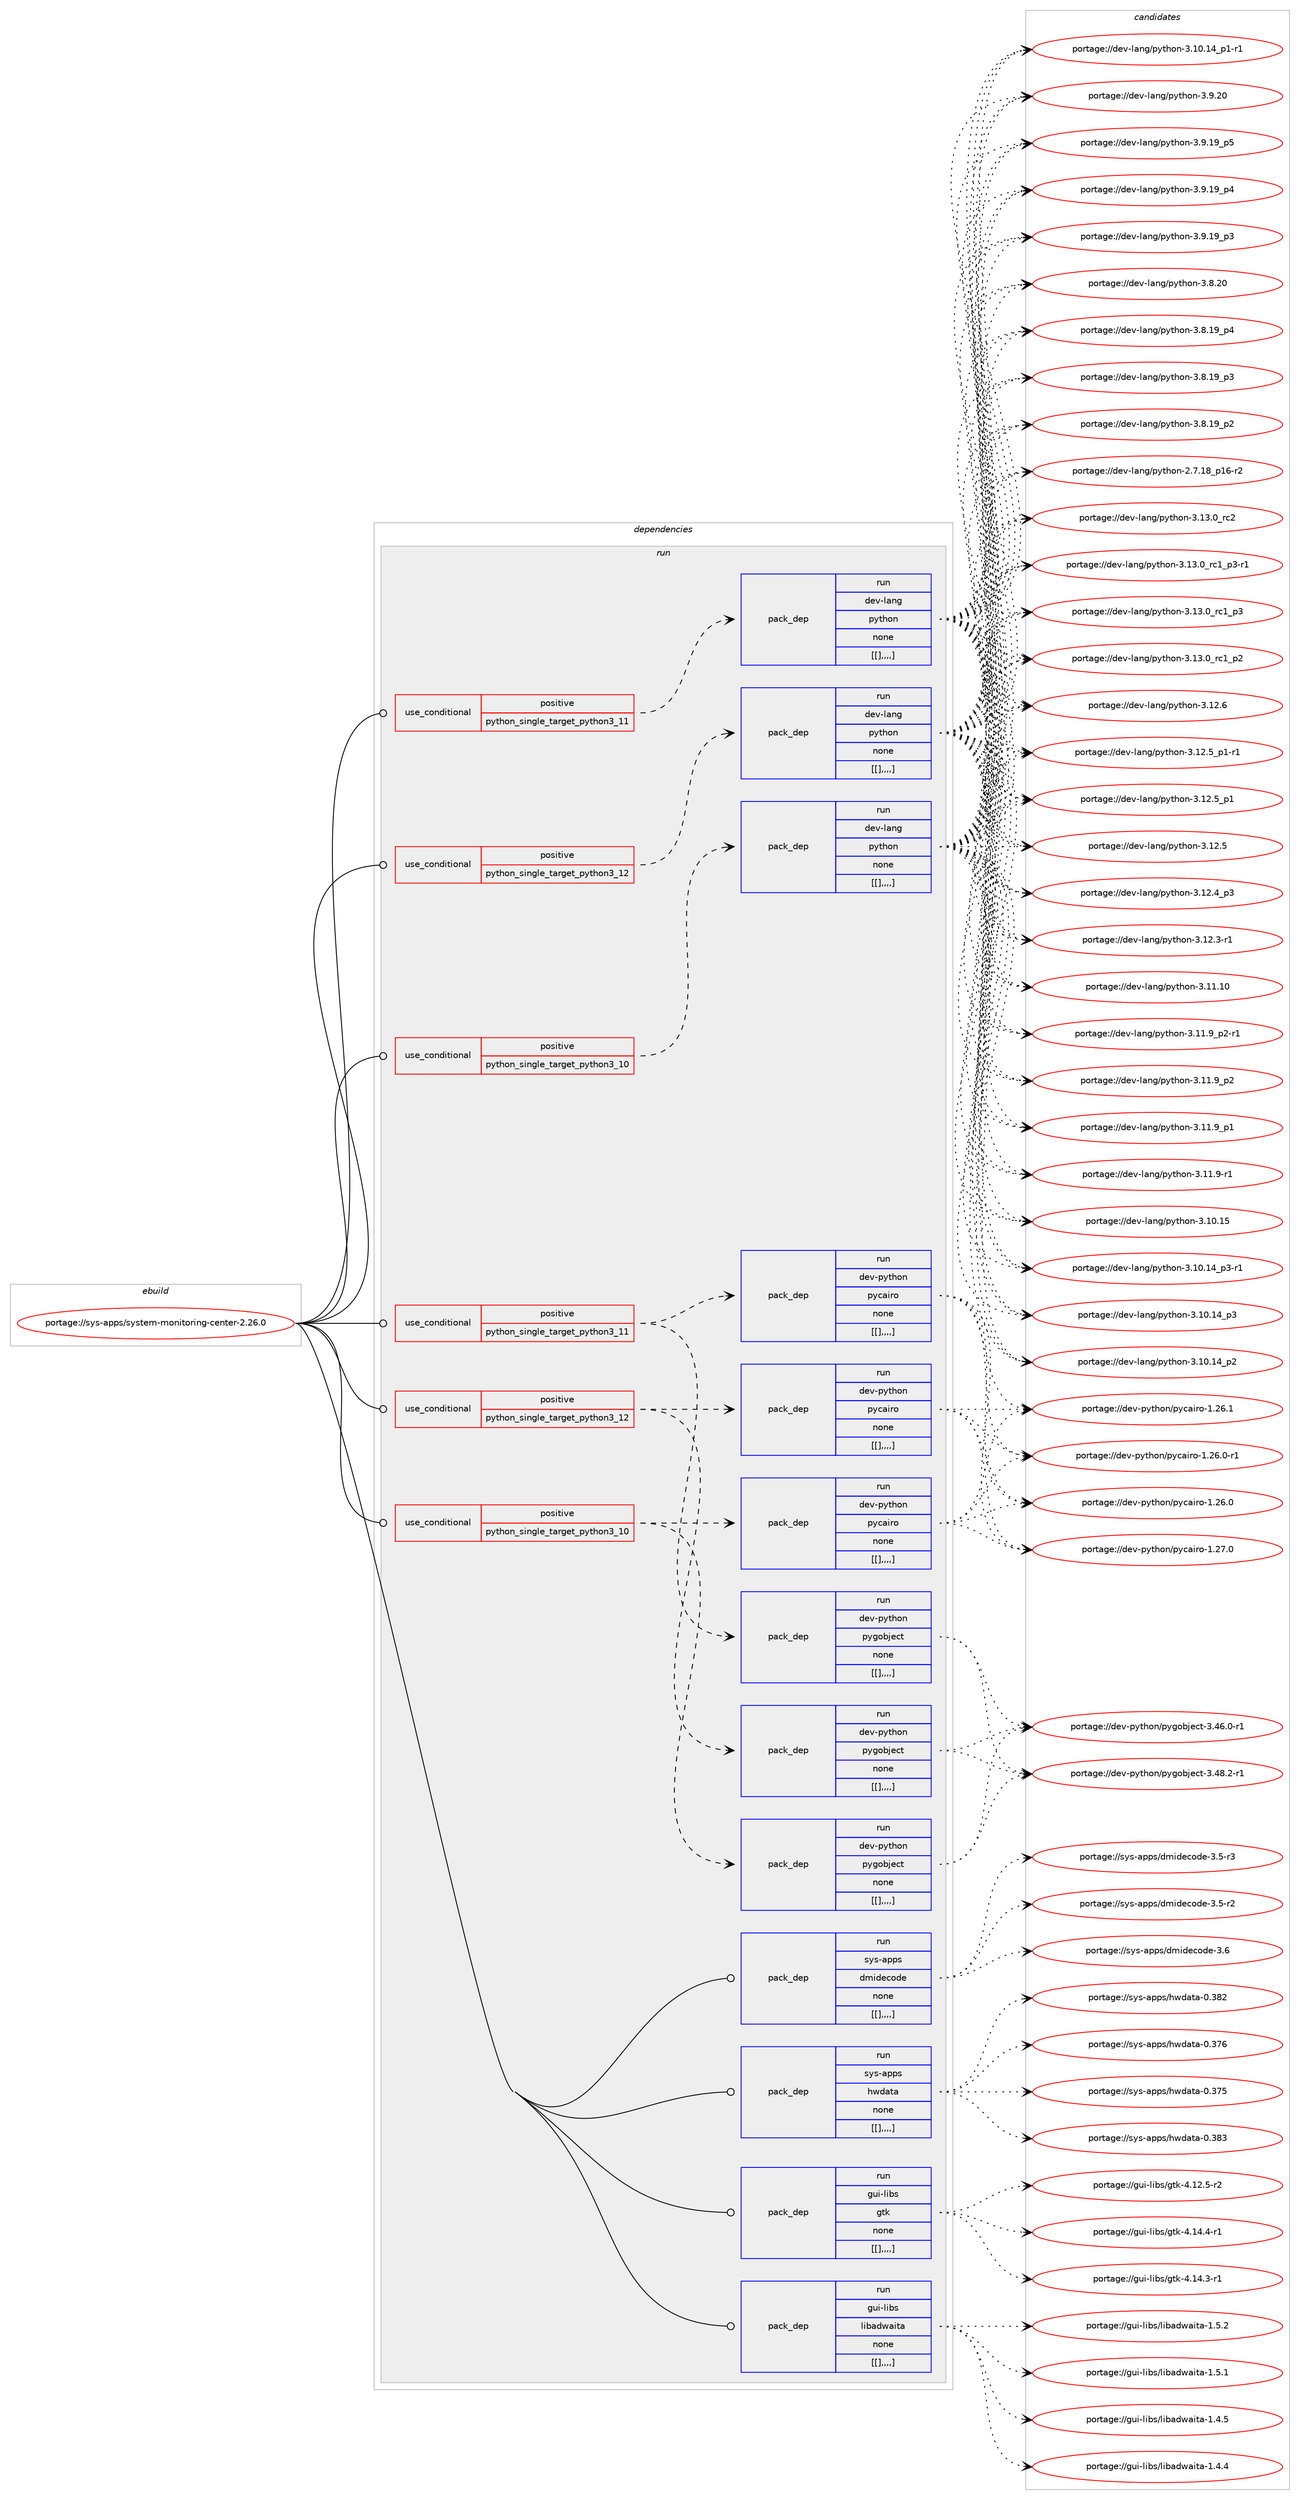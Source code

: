 digraph prolog {

# *************
# Graph options
# *************

newrank=true;
concentrate=true;
compound=true;
graph [rankdir=LR,fontname=Helvetica,fontsize=10,ranksep=1.5];#, ranksep=2.5, nodesep=0.2];
edge  [arrowhead=vee];
node  [fontname=Helvetica,fontsize=10];

# **********
# The ebuild
# **********

subgraph cluster_leftcol {
color=gray;
label=<<i>ebuild</i>>;
id [label="portage://sys-apps/system-monitoring-center-2.26.0", color=red, width=4, href="../sys-apps/system-monitoring-center-2.26.0.svg"];
}

# ****************
# The dependencies
# ****************

subgraph cluster_midcol {
color=gray;
label=<<i>dependencies</i>>;
subgraph cluster_compile {
fillcolor="#eeeeee";
style=filled;
label=<<i>compile</i>>;
}
subgraph cluster_compileandrun {
fillcolor="#eeeeee";
style=filled;
label=<<i>compile and run</i>>;
}
subgraph cluster_run {
fillcolor="#eeeeee";
style=filled;
label=<<i>run</i>>;
subgraph cond116073 {
dependency439722 [label=<<TABLE BORDER="0" CELLBORDER="1" CELLSPACING="0" CELLPADDING="4"><TR><TD ROWSPAN="3" CELLPADDING="10">use_conditional</TD></TR><TR><TD>positive</TD></TR><TR><TD>python_single_target_python3_10</TD></TR></TABLE>>, shape=none, color=red];
subgraph pack320589 {
dependency439723 [label=<<TABLE BORDER="0" CELLBORDER="1" CELLSPACING="0" CELLPADDING="4" WIDTH="220"><TR><TD ROWSPAN="6" CELLPADDING="30">pack_dep</TD></TR><TR><TD WIDTH="110">run</TD></TR><TR><TD>dev-lang</TD></TR><TR><TD>python</TD></TR><TR><TD>none</TD></TR><TR><TD>[[],,,,]</TD></TR></TABLE>>, shape=none, color=blue];
}
dependency439722:e -> dependency439723:w [weight=20,style="dashed",arrowhead="vee"];
}
id:e -> dependency439722:w [weight=20,style="solid",arrowhead="odot"];
subgraph cond116074 {
dependency439724 [label=<<TABLE BORDER="0" CELLBORDER="1" CELLSPACING="0" CELLPADDING="4"><TR><TD ROWSPAN="3" CELLPADDING="10">use_conditional</TD></TR><TR><TD>positive</TD></TR><TR><TD>python_single_target_python3_10</TD></TR></TABLE>>, shape=none, color=red];
subgraph pack320590 {
dependency439725 [label=<<TABLE BORDER="0" CELLBORDER="1" CELLSPACING="0" CELLPADDING="4" WIDTH="220"><TR><TD ROWSPAN="6" CELLPADDING="30">pack_dep</TD></TR><TR><TD WIDTH="110">run</TD></TR><TR><TD>dev-python</TD></TR><TR><TD>pycairo</TD></TR><TR><TD>none</TD></TR><TR><TD>[[],,,,]</TD></TR></TABLE>>, shape=none, color=blue];
}
dependency439724:e -> dependency439725:w [weight=20,style="dashed",arrowhead="vee"];
subgraph pack320591 {
dependency439726 [label=<<TABLE BORDER="0" CELLBORDER="1" CELLSPACING="0" CELLPADDING="4" WIDTH="220"><TR><TD ROWSPAN="6" CELLPADDING="30">pack_dep</TD></TR><TR><TD WIDTH="110">run</TD></TR><TR><TD>dev-python</TD></TR><TR><TD>pygobject</TD></TR><TR><TD>none</TD></TR><TR><TD>[[],,,,]</TD></TR></TABLE>>, shape=none, color=blue];
}
dependency439724:e -> dependency439726:w [weight=20,style="dashed",arrowhead="vee"];
}
id:e -> dependency439724:w [weight=20,style="solid",arrowhead="odot"];
subgraph cond116075 {
dependency439727 [label=<<TABLE BORDER="0" CELLBORDER="1" CELLSPACING="0" CELLPADDING="4"><TR><TD ROWSPAN="3" CELLPADDING="10">use_conditional</TD></TR><TR><TD>positive</TD></TR><TR><TD>python_single_target_python3_11</TD></TR></TABLE>>, shape=none, color=red];
subgraph pack320592 {
dependency439728 [label=<<TABLE BORDER="0" CELLBORDER="1" CELLSPACING="0" CELLPADDING="4" WIDTH="220"><TR><TD ROWSPAN="6" CELLPADDING="30">pack_dep</TD></TR><TR><TD WIDTH="110">run</TD></TR><TR><TD>dev-lang</TD></TR><TR><TD>python</TD></TR><TR><TD>none</TD></TR><TR><TD>[[],,,,]</TD></TR></TABLE>>, shape=none, color=blue];
}
dependency439727:e -> dependency439728:w [weight=20,style="dashed",arrowhead="vee"];
}
id:e -> dependency439727:w [weight=20,style="solid",arrowhead="odot"];
subgraph cond116076 {
dependency439729 [label=<<TABLE BORDER="0" CELLBORDER="1" CELLSPACING="0" CELLPADDING="4"><TR><TD ROWSPAN="3" CELLPADDING="10">use_conditional</TD></TR><TR><TD>positive</TD></TR><TR><TD>python_single_target_python3_11</TD></TR></TABLE>>, shape=none, color=red];
subgraph pack320593 {
dependency439730 [label=<<TABLE BORDER="0" CELLBORDER="1" CELLSPACING="0" CELLPADDING="4" WIDTH="220"><TR><TD ROWSPAN="6" CELLPADDING="30">pack_dep</TD></TR><TR><TD WIDTH="110">run</TD></TR><TR><TD>dev-python</TD></TR><TR><TD>pycairo</TD></TR><TR><TD>none</TD></TR><TR><TD>[[],,,,]</TD></TR></TABLE>>, shape=none, color=blue];
}
dependency439729:e -> dependency439730:w [weight=20,style="dashed",arrowhead="vee"];
subgraph pack320594 {
dependency439731 [label=<<TABLE BORDER="0" CELLBORDER="1" CELLSPACING="0" CELLPADDING="4" WIDTH="220"><TR><TD ROWSPAN="6" CELLPADDING="30">pack_dep</TD></TR><TR><TD WIDTH="110">run</TD></TR><TR><TD>dev-python</TD></TR><TR><TD>pygobject</TD></TR><TR><TD>none</TD></TR><TR><TD>[[],,,,]</TD></TR></TABLE>>, shape=none, color=blue];
}
dependency439729:e -> dependency439731:w [weight=20,style="dashed",arrowhead="vee"];
}
id:e -> dependency439729:w [weight=20,style="solid",arrowhead="odot"];
subgraph cond116077 {
dependency439732 [label=<<TABLE BORDER="0" CELLBORDER="1" CELLSPACING="0" CELLPADDING="4"><TR><TD ROWSPAN="3" CELLPADDING="10">use_conditional</TD></TR><TR><TD>positive</TD></TR><TR><TD>python_single_target_python3_12</TD></TR></TABLE>>, shape=none, color=red];
subgraph pack320595 {
dependency439733 [label=<<TABLE BORDER="0" CELLBORDER="1" CELLSPACING="0" CELLPADDING="4" WIDTH="220"><TR><TD ROWSPAN="6" CELLPADDING="30">pack_dep</TD></TR><TR><TD WIDTH="110">run</TD></TR><TR><TD>dev-lang</TD></TR><TR><TD>python</TD></TR><TR><TD>none</TD></TR><TR><TD>[[],,,,]</TD></TR></TABLE>>, shape=none, color=blue];
}
dependency439732:e -> dependency439733:w [weight=20,style="dashed",arrowhead="vee"];
}
id:e -> dependency439732:w [weight=20,style="solid",arrowhead="odot"];
subgraph cond116078 {
dependency439734 [label=<<TABLE BORDER="0" CELLBORDER="1" CELLSPACING="0" CELLPADDING="4"><TR><TD ROWSPAN="3" CELLPADDING="10">use_conditional</TD></TR><TR><TD>positive</TD></TR><TR><TD>python_single_target_python3_12</TD></TR></TABLE>>, shape=none, color=red];
subgraph pack320596 {
dependency439735 [label=<<TABLE BORDER="0" CELLBORDER="1" CELLSPACING="0" CELLPADDING="4" WIDTH="220"><TR><TD ROWSPAN="6" CELLPADDING="30">pack_dep</TD></TR><TR><TD WIDTH="110">run</TD></TR><TR><TD>dev-python</TD></TR><TR><TD>pycairo</TD></TR><TR><TD>none</TD></TR><TR><TD>[[],,,,]</TD></TR></TABLE>>, shape=none, color=blue];
}
dependency439734:e -> dependency439735:w [weight=20,style="dashed",arrowhead="vee"];
subgraph pack320597 {
dependency439736 [label=<<TABLE BORDER="0" CELLBORDER="1" CELLSPACING="0" CELLPADDING="4" WIDTH="220"><TR><TD ROWSPAN="6" CELLPADDING="30">pack_dep</TD></TR><TR><TD WIDTH="110">run</TD></TR><TR><TD>dev-python</TD></TR><TR><TD>pygobject</TD></TR><TR><TD>none</TD></TR><TR><TD>[[],,,,]</TD></TR></TABLE>>, shape=none, color=blue];
}
dependency439734:e -> dependency439736:w [weight=20,style="dashed",arrowhead="vee"];
}
id:e -> dependency439734:w [weight=20,style="solid",arrowhead="odot"];
subgraph pack320598 {
dependency439737 [label=<<TABLE BORDER="0" CELLBORDER="1" CELLSPACING="0" CELLPADDING="4" WIDTH="220"><TR><TD ROWSPAN="6" CELLPADDING="30">pack_dep</TD></TR><TR><TD WIDTH="110">run</TD></TR><TR><TD>gui-libs</TD></TR><TR><TD>gtk</TD></TR><TR><TD>none</TD></TR><TR><TD>[[],,,,]</TD></TR></TABLE>>, shape=none, color=blue];
}
id:e -> dependency439737:w [weight=20,style="solid",arrowhead="odot"];
subgraph pack320599 {
dependency439738 [label=<<TABLE BORDER="0" CELLBORDER="1" CELLSPACING="0" CELLPADDING="4" WIDTH="220"><TR><TD ROWSPAN="6" CELLPADDING="30">pack_dep</TD></TR><TR><TD WIDTH="110">run</TD></TR><TR><TD>gui-libs</TD></TR><TR><TD>libadwaita</TD></TR><TR><TD>none</TD></TR><TR><TD>[[],,,,]</TD></TR></TABLE>>, shape=none, color=blue];
}
id:e -> dependency439738:w [weight=20,style="solid",arrowhead="odot"];
subgraph pack320600 {
dependency439739 [label=<<TABLE BORDER="0" CELLBORDER="1" CELLSPACING="0" CELLPADDING="4" WIDTH="220"><TR><TD ROWSPAN="6" CELLPADDING="30">pack_dep</TD></TR><TR><TD WIDTH="110">run</TD></TR><TR><TD>sys-apps</TD></TR><TR><TD>dmidecode</TD></TR><TR><TD>none</TD></TR><TR><TD>[[],,,,]</TD></TR></TABLE>>, shape=none, color=blue];
}
id:e -> dependency439739:w [weight=20,style="solid",arrowhead="odot"];
subgraph pack320601 {
dependency439740 [label=<<TABLE BORDER="0" CELLBORDER="1" CELLSPACING="0" CELLPADDING="4" WIDTH="220"><TR><TD ROWSPAN="6" CELLPADDING="30">pack_dep</TD></TR><TR><TD WIDTH="110">run</TD></TR><TR><TD>sys-apps</TD></TR><TR><TD>hwdata</TD></TR><TR><TD>none</TD></TR><TR><TD>[[],,,,]</TD></TR></TABLE>>, shape=none, color=blue];
}
id:e -> dependency439740:w [weight=20,style="solid",arrowhead="odot"];
}
}

# **************
# The candidates
# **************

subgraph cluster_choices {
rank=same;
color=gray;
label=<<i>candidates</i>>;

subgraph choice320589 {
color=black;
nodesep=1;
choice10010111845108971101034711212111610411111045514649514648951149950 [label="portage://dev-lang/python-3.13.0_rc2", color=red, width=4,href="../dev-lang/python-3.13.0_rc2.svg"];
choice1001011184510897110103471121211161041111104551464951464895114994995112514511449 [label="portage://dev-lang/python-3.13.0_rc1_p3-r1", color=red, width=4,href="../dev-lang/python-3.13.0_rc1_p3-r1.svg"];
choice100101118451089711010347112121116104111110455146495146489511499499511251 [label="portage://dev-lang/python-3.13.0_rc1_p3", color=red, width=4,href="../dev-lang/python-3.13.0_rc1_p3.svg"];
choice100101118451089711010347112121116104111110455146495146489511499499511250 [label="portage://dev-lang/python-3.13.0_rc1_p2", color=red, width=4,href="../dev-lang/python-3.13.0_rc1_p2.svg"];
choice10010111845108971101034711212111610411111045514649504654 [label="portage://dev-lang/python-3.12.6", color=red, width=4,href="../dev-lang/python-3.12.6.svg"];
choice1001011184510897110103471121211161041111104551464950465395112494511449 [label="portage://dev-lang/python-3.12.5_p1-r1", color=red, width=4,href="../dev-lang/python-3.12.5_p1-r1.svg"];
choice100101118451089711010347112121116104111110455146495046539511249 [label="portage://dev-lang/python-3.12.5_p1", color=red, width=4,href="../dev-lang/python-3.12.5_p1.svg"];
choice10010111845108971101034711212111610411111045514649504653 [label="portage://dev-lang/python-3.12.5", color=red, width=4,href="../dev-lang/python-3.12.5.svg"];
choice100101118451089711010347112121116104111110455146495046529511251 [label="portage://dev-lang/python-3.12.4_p3", color=red, width=4,href="../dev-lang/python-3.12.4_p3.svg"];
choice100101118451089711010347112121116104111110455146495046514511449 [label="portage://dev-lang/python-3.12.3-r1", color=red, width=4,href="../dev-lang/python-3.12.3-r1.svg"];
choice1001011184510897110103471121211161041111104551464949464948 [label="portage://dev-lang/python-3.11.10", color=red, width=4,href="../dev-lang/python-3.11.10.svg"];
choice1001011184510897110103471121211161041111104551464949465795112504511449 [label="portage://dev-lang/python-3.11.9_p2-r1", color=red, width=4,href="../dev-lang/python-3.11.9_p2-r1.svg"];
choice100101118451089711010347112121116104111110455146494946579511250 [label="portage://dev-lang/python-3.11.9_p2", color=red, width=4,href="../dev-lang/python-3.11.9_p2.svg"];
choice100101118451089711010347112121116104111110455146494946579511249 [label="portage://dev-lang/python-3.11.9_p1", color=red, width=4,href="../dev-lang/python-3.11.9_p1.svg"];
choice100101118451089711010347112121116104111110455146494946574511449 [label="portage://dev-lang/python-3.11.9-r1", color=red, width=4,href="../dev-lang/python-3.11.9-r1.svg"];
choice1001011184510897110103471121211161041111104551464948464953 [label="portage://dev-lang/python-3.10.15", color=red, width=4,href="../dev-lang/python-3.10.15.svg"];
choice100101118451089711010347112121116104111110455146494846495295112514511449 [label="portage://dev-lang/python-3.10.14_p3-r1", color=red, width=4,href="../dev-lang/python-3.10.14_p3-r1.svg"];
choice10010111845108971101034711212111610411111045514649484649529511251 [label="portage://dev-lang/python-3.10.14_p3", color=red, width=4,href="../dev-lang/python-3.10.14_p3.svg"];
choice10010111845108971101034711212111610411111045514649484649529511250 [label="portage://dev-lang/python-3.10.14_p2", color=red, width=4,href="../dev-lang/python-3.10.14_p2.svg"];
choice100101118451089711010347112121116104111110455146494846495295112494511449 [label="portage://dev-lang/python-3.10.14_p1-r1", color=red, width=4,href="../dev-lang/python-3.10.14_p1-r1.svg"];
choice10010111845108971101034711212111610411111045514657465048 [label="portage://dev-lang/python-3.9.20", color=red, width=4,href="../dev-lang/python-3.9.20.svg"];
choice100101118451089711010347112121116104111110455146574649579511253 [label="portage://dev-lang/python-3.9.19_p5", color=red, width=4,href="../dev-lang/python-3.9.19_p5.svg"];
choice100101118451089711010347112121116104111110455146574649579511252 [label="portage://dev-lang/python-3.9.19_p4", color=red, width=4,href="../dev-lang/python-3.9.19_p4.svg"];
choice100101118451089711010347112121116104111110455146574649579511251 [label="portage://dev-lang/python-3.9.19_p3", color=red, width=4,href="../dev-lang/python-3.9.19_p3.svg"];
choice10010111845108971101034711212111610411111045514656465048 [label="portage://dev-lang/python-3.8.20", color=red, width=4,href="../dev-lang/python-3.8.20.svg"];
choice100101118451089711010347112121116104111110455146564649579511252 [label="portage://dev-lang/python-3.8.19_p4", color=red, width=4,href="../dev-lang/python-3.8.19_p4.svg"];
choice100101118451089711010347112121116104111110455146564649579511251 [label="portage://dev-lang/python-3.8.19_p3", color=red, width=4,href="../dev-lang/python-3.8.19_p3.svg"];
choice100101118451089711010347112121116104111110455146564649579511250 [label="portage://dev-lang/python-3.8.19_p2", color=red, width=4,href="../dev-lang/python-3.8.19_p2.svg"];
choice100101118451089711010347112121116104111110455046554649569511249544511450 [label="portage://dev-lang/python-2.7.18_p16-r2", color=red, width=4,href="../dev-lang/python-2.7.18_p16-r2.svg"];
dependency439723:e -> choice10010111845108971101034711212111610411111045514649514648951149950:w [style=dotted,weight="100"];
dependency439723:e -> choice1001011184510897110103471121211161041111104551464951464895114994995112514511449:w [style=dotted,weight="100"];
dependency439723:e -> choice100101118451089711010347112121116104111110455146495146489511499499511251:w [style=dotted,weight="100"];
dependency439723:e -> choice100101118451089711010347112121116104111110455146495146489511499499511250:w [style=dotted,weight="100"];
dependency439723:e -> choice10010111845108971101034711212111610411111045514649504654:w [style=dotted,weight="100"];
dependency439723:e -> choice1001011184510897110103471121211161041111104551464950465395112494511449:w [style=dotted,weight="100"];
dependency439723:e -> choice100101118451089711010347112121116104111110455146495046539511249:w [style=dotted,weight="100"];
dependency439723:e -> choice10010111845108971101034711212111610411111045514649504653:w [style=dotted,weight="100"];
dependency439723:e -> choice100101118451089711010347112121116104111110455146495046529511251:w [style=dotted,weight="100"];
dependency439723:e -> choice100101118451089711010347112121116104111110455146495046514511449:w [style=dotted,weight="100"];
dependency439723:e -> choice1001011184510897110103471121211161041111104551464949464948:w [style=dotted,weight="100"];
dependency439723:e -> choice1001011184510897110103471121211161041111104551464949465795112504511449:w [style=dotted,weight="100"];
dependency439723:e -> choice100101118451089711010347112121116104111110455146494946579511250:w [style=dotted,weight="100"];
dependency439723:e -> choice100101118451089711010347112121116104111110455146494946579511249:w [style=dotted,weight="100"];
dependency439723:e -> choice100101118451089711010347112121116104111110455146494946574511449:w [style=dotted,weight="100"];
dependency439723:e -> choice1001011184510897110103471121211161041111104551464948464953:w [style=dotted,weight="100"];
dependency439723:e -> choice100101118451089711010347112121116104111110455146494846495295112514511449:w [style=dotted,weight="100"];
dependency439723:e -> choice10010111845108971101034711212111610411111045514649484649529511251:w [style=dotted,weight="100"];
dependency439723:e -> choice10010111845108971101034711212111610411111045514649484649529511250:w [style=dotted,weight="100"];
dependency439723:e -> choice100101118451089711010347112121116104111110455146494846495295112494511449:w [style=dotted,weight="100"];
dependency439723:e -> choice10010111845108971101034711212111610411111045514657465048:w [style=dotted,weight="100"];
dependency439723:e -> choice100101118451089711010347112121116104111110455146574649579511253:w [style=dotted,weight="100"];
dependency439723:e -> choice100101118451089711010347112121116104111110455146574649579511252:w [style=dotted,weight="100"];
dependency439723:e -> choice100101118451089711010347112121116104111110455146574649579511251:w [style=dotted,weight="100"];
dependency439723:e -> choice10010111845108971101034711212111610411111045514656465048:w [style=dotted,weight="100"];
dependency439723:e -> choice100101118451089711010347112121116104111110455146564649579511252:w [style=dotted,weight="100"];
dependency439723:e -> choice100101118451089711010347112121116104111110455146564649579511251:w [style=dotted,weight="100"];
dependency439723:e -> choice100101118451089711010347112121116104111110455146564649579511250:w [style=dotted,weight="100"];
dependency439723:e -> choice100101118451089711010347112121116104111110455046554649569511249544511450:w [style=dotted,weight="100"];
}
subgraph choice320590 {
color=black;
nodesep=1;
choice1001011184511212111610411111047112121999710511411145494650554648 [label="portage://dev-python/pycairo-1.27.0", color=red, width=4,href="../dev-python/pycairo-1.27.0.svg"];
choice1001011184511212111610411111047112121999710511411145494650544649 [label="portage://dev-python/pycairo-1.26.1", color=red, width=4,href="../dev-python/pycairo-1.26.1.svg"];
choice10010111845112121116104111110471121219997105114111454946505446484511449 [label="portage://dev-python/pycairo-1.26.0-r1", color=red, width=4,href="../dev-python/pycairo-1.26.0-r1.svg"];
choice1001011184511212111610411111047112121999710511411145494650544648 [label="portage://dev-python/pycairo-1.26.0", color=red, width=4,href="../dev-python/pycairo-1.26.0.svg"];
dependency439725:e -> choice1001011184511212111610411111047112121999710511411145494650554648:w [style=dotted,weight="100"];
dependency439725:e -> choice1001011184511212111610411111047112121999710511411145494650544649:w [style=dotted,weight="100"];
dependency439725:e -> choice10010111845112121116104111110471121219997105114111454946505446484511449:w [style=dotted,weight="100"];
dependency439725:e -> choice1001011184511212111610411111047112121999710511411145494650544648:w [style=dotted,weight="100"];
}
subgraph choice320591 {
color=black;
nodesep=1;
choice10010111845112121116104111110471121211031119810610199116455146525646504511449 [label="portage://dev-python/pygobject-3.48.2-r1", color=red, width=4,href="../dev-python/pygobject-3.48.2-r1.svg"];
choice10010111845112121116104111110471121211031119810610199116455146525446484511449 [label="portage://dev-python/pygobject-3.46.0-r1", color=red, width=4,href="../dev-python/pygobject-3.46.0-r1.svg"];
dependency439726:e -> choice10010111845112121116104111110471121211031119810610199116455146525646504511449:w [style=dotted,weight="100"];
dependency439726:e -> choice10010111845112121116104111110471121211031119810610199116455146525446484511449:w [style=dotted,weight="100"];
}
subgraph choice320592 {
color=black;
nodesep=1;
choice10010111845108971101034711212111610411111045514649514648951149950 [label="portage://dev-lang/python-3.13.0_rc2", color=red, width=4,href="../dev-lang/python-3.13.0_rc2.svg"];
choice1001011184510897110103471121211161041111104551464951464895114994995112514511449 [label="portage://dev-lang/python-3.13.0_rc1_p3-r1", color=red, width=4,href="../dev-lang/python-3.13.0_rc1_p3-r1.svg"];
choice100101118451089711010347112121116104111110455146495146489511499499511251 [label="portage://dev-lang/python-3.13.0_rc1_p3", color=red, width=4,href="../dev-lang/python-3.13.0_rc1_p3.svg"];
choice100101118451089711010347112121116104111110455146495146489511499499511250 [label="portage://dev-lang/python-3.13.0_rc1_p2", color=red, width=4,href="../dev-lang/python-3.13.0_rc1_p2.svg"];
choice10010111845108971101034711212111610411111045514649504654 [label="portage://dev-lang/python-3.12.6", color=red, width=4,href="../dev-lang/python-3.12.6.svg"];
choice1001011184510897110103471121211161041111104551464950465395112494511449 [label="portage://dev-lang/python-3.12.5_p1-r1", color=red, width=4,href="../dev-lang/python-3.12.5_p1-r1.svg"];
choice100101118451089711010347112121116104111110455146495046539511249 [label="portage://dev-lang/python-3.12.5_p1", color=red, width=4,href="../dev-lang/python-3.12.5_p1.svg"];
choice10010111845108971101034711212111610411111045514649504653 [label="portage://dev-lang/python-3.12.5", color=red, width=4,href="../dev-lang/python-3.12.5.svg"];
choice100101118451089711010347112121116104111110455146495046529511251 [label="portage://dev-lang/python-3.12.4_p3", color=red, width=4,href="../dev-lang/python-3.12.4_p3.svg"];
choice100101118451089711010347112121116104111110455146495046514511449 [label="portage://dev-lang/python-3.12.3-r1", color=red, width=4,href="../dev-lang/python-3.12.3-r1.svg"];
choice1001011184510897110103471121211161041111104551464949464948 [label="portage://dev-lang/python-3.11.10", color=red, width=4,href="../dev-lang/python-3.11.10.svg"];
choice1001011184510897110103471121211161041111104551464949465795112504511449 [label="portage://dev-lang/python-3.11.9_p2-r1", color=red, width=4,href="../dev-lang/python-3.11.9_p2-r1.svg"];
choice100101118451089711010347112121116104111110455146494946579511250 [label="portage://dev-lang/python-3.11.9_p2", color=red, width=4,href="../dev-lang/python-3.11.9_p2.svg"];
choice100101118451089711010347112121116104111110455146494946579511249 [label="portage://dev-lang/python-3.11.9_p1", color=red, width=4,href="../dev-lang/python-3.11.9_p1.svg"];
choice100101118451089711010347112121116104111110455146494946574511449 [label="portage://dev-lang/python-3.11.9-r1", color=red, width=4,href="../dev-lang/python-3.11.9-r1.svg"];
choice1001011184510897110103471121211161041111104551464948464953 [label="portage://dev-lang/python-3.10.15", color=red, width=4,href="../dev-lang/python-3.10.15.svg"];
choice100101118451089711010347112121116104111110455146494846495295112514511449 [label="portage://dev-lang/python-3.10.14_p3-r1", color=red, width=4,href="../dev-lang/python-3.10.14_p3-r1.svg"];
choice10010111845108971101034711212111610411111045514649484649529511251 [label="portage://dev-lang/python-3.10.14_p3", color=red, width=4,href="../dev-lang/python-3.10.14_p3.svg"];
choice10010111845108971101034711212111610411111045514649484649529511250 [label="portage://dev-lang/python-3.10.14_p2", color=red, width=4,href="../dev-lang/python-3.10.14_p2.svg"];
choice100101118451089711010347112121116104111110455146494846495295112494511449 [label="portage://dev-lang/python-3.10.14_p1-r1", color=red, width=4,href="../dev-lang/python-3.10.14_p1-r1.svg"];
choice10010111845108971101034711212111610411111045514657465048 [label="portage://dev-lang/python-3.9.20", color=red, width=4,href="../dev-lang/python-3.9.20.svg"];
choice100101118451089711010347112121116104111110455146574649579511253 [label="portage://dev-lang/python-3.9.19_p5", color=red, width=4,href="../dev-lang/python-3.9.19_p5.svg"];
choice100101118451089711010347112121116104111110455146574649579511252 [label="portage://dev-lang/python-3.9.19_p4", color=red, width=4,href="../dev-lang/python-3.9.19_p4.svg"];
choice100101118451089711010347112121116104111110455146574649579511251 [label="portage://dev-lang/python-3.9.19_p3", color=red, width=4,href="../dev-lang/python-3.9.19_p3.svg"];
choice10010111845108971101034711212111610411111045514656465048 [label="portage://dev-lang/python-3.8.20", color=red, width=4,href="../dev-lang/python-3.8.20.svg"];
choice100101118451089711010347112121116104111110455146564649579511252 [label="portage://dev-lang/python-3.8.19_p4", color=red, width=4,href="../dev-lang/python-3.8.19_p4.svg"];
choice100101118451089711010347112121116104111110455146564649579511251 [label="portage://dev-lang/python-3.8.19_p3", color=red, width=4,href="../dev-lang/python-3.8.19_p3.svg"];
choice100101118451089711010347112121116104111110455146564649579511250 [label="portage://dev-lang/python-3.8.19_p2", color=red, width=4,href="../dev-lang/python-3.8.19_p2.svg"];
choice100101118451089711010347112121116104111110455046554649569511249544511450 [label="portage://dev-lang/python-2.7.18_p16-r2", color=red, width=4,href="../dev-lang/python-2.7.18_p16-r2.svg"];
dependency439728:e -> choice10010111845108971101034711212111610411111045514649514648951149950:w [style=dotted,weight="100"];
dependency439728:e -> choice1001011184510897110103471121211161041111104551464951464895114994995112514511449:w [style=dotted,weight="100"];
dependency439728:e -> choice100101118451089711010347112121116104111110455146495146489511499499511251:w [style=dotted,weight="100"];
dependency439728:e -> choice100101118451089711010347112121116104111110455146495146489511499499511250:w [style=dotted,weight="100"];
dependency439728:e -> choice10010111845108971101034711212111610411111045514649504654:w [style=dotted,weight="100"];
dependency439728:e -> choice1001011184510897110103471121211161041111104551464950465395112494511449:w [style=dotted,weight="100"];
dependency439728:e -> choice100101118451089711010347112121116104111110455146495046539511249:w [style=dotted,weight="100"];
dependency439728:e -> choice10010111845108971101034711212111610411111045514649504653:w [style=dotted,weight="100"];
dependency439728:e -> choice100101118451089711010347112121116104111110455146495046529511251:w [style=dotted,weight="100"];
dependency439728:e -> choice100101118451089711010347112121116104111110455146495046514511449:w [style=dotted,weight="100"];
dependency439728:e -> choice1001011184510897110103471121211161041111104551464949464948:w [style=dotted,weight="100"];
dependency439728:e -> choice1001011184510897110103471121211161041111104551464949465795112504511449:w [style=dotted,weight="100"];
dependency439728:e -> choice100101118451089711010347112121116104111110455146494946579511250:w [style=dotted,weight="100"];
dependency439728:e -> choice100101118451089711010347112121116104111110455146494946579511249:w [style=dotted,weight="100"];
dependency439728:e -> choice100101118451089711010347112121116104111110455146494946574511449:w [style=dotted,weight="100"];
dependency439728:e -> choice1001011184510897110103471121211161041111104551464948464953:w [style=dotted,weight="100"];
dependency439728:e -> choice100101118451089711010347112121116104111110455146494846495295112514511449:w [style=dotted,weight="100"];
dependency439728:e -> choice10010111845108971101034711212111610411111045514649484649529511251:w [style=dotted,weight="100"];
dependency439728:e -> choice10010111845108971101034711212111610411111045514649484649529511250:w [style=dotted,weight="100"];
dependency439728:e -> choice100101118451089711010347112121116104111110455146494846495295112494511449:w [style=dotted,weight="100"];
dependency439728:e -> choice10010111845108971101034711212111610411111045514657465048:w [style=dotted,weight="100"];
dependency439728:e -> choice100101118451089711010347112121116104111110455146574649579511253:w [style=dotted,weight="100"];
dependency439728:e -> choice100101118451089711010347112121116104111110455146574649579511252:w [style=dotted,weight="100"];
dependency439728:e -> choice100101118451089711010347112121116104111110455146574649579511251:w [style=dotted,weight="100"];
dependency439728:e -> choice10010111845108971101034711212111610411111045514656465048:w [style=dotted,weight="100"];
dependency439728:e -> choice100101118451089711010347112121116104111110455146564649579511252:w [style=dotted,weight="100"];
dependency439728:e -> choice100101118451089711010347112121116104111110455146564649579511251:w [style=dotted,weight="100"];
dependency439728:e -> choice100101118451089711010347112121116104111110455146564649579511250:w [style=dotted,weight="100"];
dependency439728:e -> choice100101118451089711010347112121116104111110455046554649569511249544511450:w [style=dotted,weight="100"];
}
subgraph choice320593 {
color=black;
nodesep=1;
choice1001011184511212111610411111047112121999710511411145494650554648 [label="portage://dev-python/pycairo-1.27.0", color=red, width=4,href="../dev-python/pycairo-1.27.0.svg"];
choice1001011184511212111610411111047112121999710511411145494650544649 [label="portage://dev-python/pycairo-1.26.1", color=red, width=4,href="../dev-python/pycairo-1.26.1.svg"];
choice10010111845112121116104111110471121219997105114111454946505446484511449 [label="portage://dev-python/pycairo-1.26.0-r1", color=red, width=4,href="../dev-python/pycairo-1.26.0-r1.svg"];
choice1001011184511212111610411111047112121999710511411145494650544648 [label="portage://dev-python/pycairo-1.26.0", color=red, width=4,href="../dev-python/pycairo-1.26.0.svg"];
dependency439730:e -> choice1001011184511212111610411111047112121999710511411145494650554648:w [style=dotted,weight="100"];
dependency439730:e -> choice1001011184511212111610411111047112121999710511411145494650544649:w [style=dotted,weight="100"];
dependency439730:e -> choice10010111845112121116104111110471121219997105114111454946505446484511449:w [style=dotted,weight="100"];
dependency439730:e -> choice1001011184511212111610411111047112121999710511411145494650544648:w [style=dotted,weight="100"];
}
subgraph choice320594 {
color=black;
nodesep=1;
choice10010111845112121116104111110471121211031119810610199116455146525646504511449 [label="portage://dev-python/pygobject-3.48.2-r1", color=red, width=4,href="../dev-python/pygobject-3.48.2-r1.svg"];
choice10010111845112121116104111110471121211031119810610199116455146525446484511449 [label="portage://dev-python/pygobject-3.46.0-r1", color=red, width=4,href="../dev-python/pygobject-3.46.0-r1.svg"];
dependency439731:e -> choice10010111845112121116104111110471121211031119810610199116455146525646504511449:w [style=dotted,weight="100"];
dependency439731:e -> choice10010111845112121116104111110471121211031119810610199116455146525446484511449:w [style=dotted,weight="100"];
}
subgraph choice320595 {
color=black;
nodesep=1;
choice10010111845108971101034711212111610411111045514649514648951149950 [label="portage://dev-lang/python-3.13.0_rc2", color=red, width=4,href="../dev-lang/python-3.13.0_rc2.svg"];
choice1001011184510897110103471121211161041111104551464951464895114994995112514511449 [label="portage://dev-lang/python-3.13.0_rc1_p3-r1", color=red, width=4,href="../dev-lang/python-3.13.0_rc1_p3-r1.svg"];
choice100101118451089711010347112121116104111110455146495146489511499499511251 [label="portage://dev-lang/python-3.13.0_rc1_p3", color=red, width=4,href="../dev-lang/python-3.13.0_rc1_p3.svg"];
choice100101118451089711010347112121116104111110455146495146489511499499511250 [label="portage://dev-lang/python-3.13.0_rc1_p2", color=red, width=4,href="../dev-lang/python-3.13.0_rc1_p2.svg"];
choice10010111845108971101034711212111610411111045514649504654 [label="portage://dev-lang/python-3.12.6", color=red, width=4,href="../dev-lang/python-3.12.6.svg"];
choice1001011184510897110103471121211161041111104551464950465395112494511449 [label="portage://dev-lang/python-3.12.5_p1-r1", color=red, width=4,href="../dev-lang/python-3.12.5_p1-r1.svg"];
choice100101118451089711010347112121116104111110455146495046539511249 [label="portage://dev-lang/python-3.12.5_p1", color=red, width=4,href="../dev-lang/python-3.12.5_p1.svg"];
choice10010111845108971101034711212111610411111045514649504653 [label="portage://dev-lang/python-3.12.5", color=red, width=4,href="../dev-lang/python-3.12.5.svg"];
choice100101118451089711010347112121116104111110455146495046529511251 [label="portage://dev-lang/python-3.12.4_p3", color=red, width=4,href="../dev-lang/python-3.12.4_p3.svg"];
choice100101118451089711010347112121116104111110455146495046514511449 [label="portage://dev-lang/python-3.12.3-r1", color=red, width=4,href="../dev-lang/python-3.12.3-r1.svg"];
choice1001011184510897110103471121211161041111104551464949464948 [label="portage://dev-lang/python-3.11.10", color=red, width=4,href="../dev-lang/python-3.11.10.svg"];
choice1001011184510897110103471121211161041111104551464949465795112504511449 [label="portage://dev-lang/python-3.11.9_p2-r1", color=red, width=4,href="../dev-lang/python-3.11.9_p2-r1.svg"];
choice100101118451089711010347112121116104111110455146494946579511250 [label="portage://dev-lang/python-3.11.9_p2", color=red, width=4,href="../dev-lang/python-3.11.9_p2.svg"];
choice100101118451089711010347112121116104111110455146494946579511249 [label="portage://dev-lang/python-3.11.9_p1", color=red, width=4,href="../dev-lang/python-3.11.9_p1.svg"];
choice100101118451089711010347112121116104111110455146494946574511449 [label="portage://dev-lang/python-3.11.9-r1", color=red, width=4,href="../dev-lang/python-3.11.9-r1.svg"];
choice1001011184510897110103471121211161041111104551464948464953 [label="portage://dev-lang/python-3.10.15", color=red, width=4,href="../dev-lang/python-3.10.15.svg"];
choice100101118451089711010347112121116104111110455146494846495295112514511449 [label="portage://dev-lang/python-3.10.14_p3-r1", color=red, width=4,href="../dev-lang/python-3.10.14_p3-r1.svg"];
choice10010111845108971101034711212111610411111045514649484649529511251 [label="portage://dev-lang/python-3.10.14_p3", color=red, width=4,href="../dev-lang/python-3.10.14_p3.svg"];
choice10010111845108971101034711212111610411111045514649484649529511250 [label="portage://dev-lang/python-3.10.14_p2", color=red, width=4,href="../dev-lang/python-3.10.14_p2.svg"];
choice100101118451089711010347112121116104111110455146494846495295112494511449 [label="portage://dev-lang/python-3.10.14_p1-r1", color=red, width=4,href="../dev-lang/python-3.10.14_p1-r1.svg"];
choice10010111845108971101034711212111610411111045514657465048 [label="portage://dev-lang/python-3.9.20", color=red, width=4,href="../dev-lang/python-3.9.20.svg"];
choice100101118451089711010347112121116104111110455146574649579511253 [label="portage://dev-lang/python-3.9.19_p5", color=red, width=4,href="../dev-lang/python-3.9.19_p5.svg"];
choice100101118451089711010347112121116104111110455146574649579511252 [label="portage://dev-lang/python-3.9.19_p4", color=red, width=4,href="../dev-lang/python-3.9.19_p4.svg"];
choice100101118451089711010347112121116104111110455146574649579511251 [label="portage://dev-lang/python-3.9.19_p3", color=red, width=4,href="../dev-lang/python-3.9.19_p3.svg"];
choice10010111845108971101034711212111610411111045514656465048 [label="portage://dev-lang/python-3.8.20", color=red, width=4,href="../dev-lang/python-3.8.20.svg"];
choice100101118451089711010347112121116104111110455146564649579511252 [label="portage://dev-lang/python-3.8.19_p4", color=red, width=4,href="../dev-lang/python-3.8.19_p4.svg"];
choice100101118451089711010347112121116104111110455146564649579511251 [label="portage://dev-lang/python-3.8.19_p3", color=red, width=4,href="../dev-lang/python-3.8.19_p3.svg"];
choice100101118451089711010347112121116104111110455146564649579511250 [label="portage://dev-lang/python-3.8.19_p2", color=red, width=4,href="../dev-lang/python-3.8.19_p2.svg"];
choice100101118451089711010347112121116104111110455046554649569511249544511450 [label="portage://dev-lang/python-2.7.18_p16-r2", color=red, width=4,href="../dev-lang/python-2.7.18_p16-r2.svg"];
dependency439733:e -> choice10010111845108971101034711212111610411111045514649514648951149950:w [style=dotted,weight="100"];
dependency439733:e -> choice1001011184510897110103471121211161041111104551464951464895114994995112514511449:w [style=dotted,weight="100"];
dependency439733:e -> choice100101118451089711010347112121116104111110455146495146489511499499511251:w [style=dotted,weight="100"];
dependency439733:e -> choice100101118451089711010347112121116104111110455146495146489511499499511250:w [style=dotted,weight="100"];
dependency439733:e -> choice10010111845108971101034711212111610411111045514649504654:w [style=dotted,weight="100"];
dependency439733:e -> choice1001011184510897110103471121211161041111104551464950465395112494511449:w [style=dotted,weight="100"];
dependency439733:e -> choice100101118451089711010347112121116104111110455146495046539511249:w [style=dotted,weight="100"];
dependency439733:e -> choice10010111845108971101034711212111610411111045514649504653:w [style=dotted,weight="100"];
dependency439733:e -> choice100101118451089711010347112121116104111110455146495046529511251:w [style=dotted,weight="100"];
dependency439733:e -> choice100101118451089711010347112121116104111110455146495046514511449:w [style=dotted,weight="100"];
dependency439733:e -> choice1001011184510897110103471121211161041111104551464949464948:w [style=dotted,weight="100"];
dependency439733:e -> choice1001011184510897110103471121211161041111104551464949465795112504511449:w [style=dotted,weight="100"];
dependency439733:e -> choice100101118451089711010347112121116104111110455146494946579511250:w [style=dotted,weight="100"];
dependency439733:e -> choice100101118451089711010347112121116104111110455146494946579511249:w [style=dotted,weight="100"];
dependency439733:e -> choice100101118451089711010347112121116104111110455146494946574511449:w [style=dotted,weight="100"];
dependency439733:e -> choice1001011184510897110103471121211161041111104551464948464953:w [style=dotted,weight="100"];
dependency439733:e -> choice100101118451089711010347112121116104111110455146494846495295112514511449:w [style=dotted,weight="100"];
dependency439733:e -> choice10010111845108971101034711212111610411111045514649484649529511251:w [style=dotted,weight="100"];
dependency439733:e -> choice10010111845108971101034711212111610411111045514649484649529511250:w [style=dotted,weight="100"];
dependency439733:e -> choice100101118451089711010347112121116104111110455146494846495295112494511449:w [style=dotted,weight="100"];
dependency439733:e -> choice10010111845108971101034711212111610411111045514657465048:w [style=dotted,weight="100"];
dependency439733:e -> choice100101118451089711010347112121116104111110455146574649579511253:w [style=dotted,weight="100"];
dependency439733:e -> choice100101118451089711010347112121116104111110455146574649579511252:w [style=dotted,weight="100"];
dependency439733:e -> choice100101118451089711010347112121116104111110455146574649579511251:w [style=dotted,weight="100"];
dependency439733:e -> choice10010111845108971101034711212111610411111045514656465048:w [style=dotted,weight="100"];
dependency439733:e -> choice100101118451089711010347112121116104111110455146564649579511252:w [style=dotted,weight="100"];
dependency439733:e -> choice100101118451089711010347112121116104111110455146564649579511251:w [style=dotted,weight="100"];
dependency439733:e -> choice100101118451089711010347112121116104111110455146564649579511250:w [style=dotted,weight="100"];
dependency439733:e -> choice100101118451089711010347112121116104111110455046554649569511249544511450:w [style=dotted,weight="100"];
}
subgraph choice320596 {
color=black;
nodesep=1;
choice1001011184511212111610411111047112121999710511411145494650554648 [label="portage://dev-python/pycairo-1.27.0", color=red, width=4,href="../dev-python/pycairo-1.27.0.svg"];
choice1001011184511212111610411111047112121999710511411145494650544649 [label="portage://dev-python/pycairo-1.26.1", color=red, width=4,href="../dev-python/pycairo-1.26.1.svg"];
choice10010111845112121116104111110471121219997105114111454946505446484511449 [label="portage://dev-python/pycairo-1.26.0-r1", color=red, width=4,href="../dev-python/pycairo-1.26.0-r1.svg"];
choice1001011184511212111610411111047112121999710511411145494650544648 [label="portage://dev-python/pycairo-1.26.0", color=red, width=4,href="../dev-python/pycairo-1.26.0.svg"];
dependency439735:e -> choice1001011184511212111610411111047112121999710511411145494650554648:w [style=dotted,weight="100"];
dependency439735:e -> choice1001011184511212111610411111047112121999710511411145494650544649:w [style=dotted,weight="100"];
dependency439735:e -> choice10010111845112121116104111110471121219997105114111454946505446484511449:w [style=dotted,weight="100"];
dependency439735:e -> choice1001011184511212111610411111047112121999710511411145494650544648:w [style=dotted,weight="100"];
}
subgraph choice320597 {
color=black;
nodesep=1;
choice10010111845112121116104111110471121211031119810610199116455146525646504511449 [label="portage://dev-python/pygobject-3.48.2-r1", color=red, width=4,href="../dev-python/pygobject-3.48.2-r1.svg"];
choice10010111845112121116104111110471121211031119810610199116455146525446484511449 [label="portage://dev-python/pygobject-3.46.0-r1", color=red, width=4,href="../dev-python/pygobject-3.46.0-r1.svg"];
dependency439736:e -> choice10010111845112121116104111110471121211031119810610199116455146525646504511449:w [style=dotted,weight="100"];
dependency439736:e -> choice10010111845112121116104111110471121211031119810610199116455146525446484511449:w [style=dotted,weight="100"];
}
subgraph choice320598 {
color=black;
nodesep=1;
choice103117105451081059811547103116107455246495246524511449 [label="portage://gui-libs/gtk-4.14.4-r1", color=red, width=4,href="../gui-libs/gtk-4.14.4-r1.svg"];
choice103117105451081059811547103116107455246495246514511449 [label="portage://gui-libs/gtk-4.14.3-r1", color=red, width=4,href="../gui-libs/gtk-4.14.3-r1.svg"];
choice103117105451081059811547103116107455246495046534511450 [label="portage://gui-libs/gtk-4.12.5-r2", color=red, width=4,href="../gui-libs/gtk-4.12.5-r2.svg"];
dependency439737:e -> choice103117105451081059811547103116107455246495246524511449:w [style=dotted,weight="100"];
dependency439737:e -> choice103117105451081059811547103116107455246495246514511449:w [style=dotted,weight="100"];
dependency439737:e -> choice103117105451081059811547103116107455246495046534511450:w [style=dotted,weight="100"];
}
subgraph choice320599 {
color=black;
nodesep=1;
choice10311710545108105981154710810598971001199710511697454946534650 [label="portage://gui-libs/libadwaita-1.5.2", color=red, width=4,href="../gui-libs/libadwaita-1.5.2.svg"];
choice10311710545108105981154710810598971001199710511697454946534649 [label="portage://gui-libs/libadwaita-1.5.1", color=red, width=4,href="../gui-libs/libadwaita-1.5.1.svg"];
choice10311710545108105981154710810598971001199710511697454946524653 [label="portage://gui-libs/libadwaita-1.4.5", color=red, width=4,href="../gui-libs/libadwaita-1.4.5.svg"];
choice10311710545108105981154710810598971001199710511697454946524652 [label="portage://gui-libs/libadwaita-1.4.4", color=red, width=4,href="../gui-libs/libadwaita-1.4.4.svg"];
dependency439738:e -> choice10311710545108105981154710810598971001199710511697454946534650:w [style=dotted,weight="100"];
dependency439738:e -> choice10311710545108105981154710810598971001199710511697454946534649:w [style=dotted,weight="100"];
dependency439738:e -> choice10311710545108105981154710810598971001199710511697454946524653:w [style=dotted,weight="100"];
dependency439738:e -> choice10311710545108105981154710810598971001199710511697454946524652:w [style=dotted,weight="100"];
}
subgraph choice320600 {
color=black;
nodesep=1;
choice1151211154597112112115471001091051001019911110010145514654 [label="portage://sys-apps/dmidecode-3.6", color=red, width=4,href="../sys-apps/dmidecode-3.6.svg"];
choice11512111545971121121154710010910510010199111100101455146534511451 [label="portage://sys-apps/dmidecode-3.5-r3", color=red, width=4,href="../sys-apps/dmidecode-3.5-r3.svg"];
choice11512111545971121121154710010910510010199111100101455146534511450 [label="portage://sys-apps/dmidecode-3.5-r2", color=red, width=4,href="../sys-apps/dmidecode-3.5-r2.svg"];
dependency439739:e -> choice1151211154597112112115471001091051001019911110010145514654:w [style=dotted,weight="100"];
dependency439739:e -> choice11512111545971121121154710010910510010199111100101455146534511451:w [style=dotted,weight="100"];
dependency439739:e -> choice11512111545971121121154710010910510010199111100101455146534511450:w [style=dotted,weight="100"];
}
subgraph choice320601 {
color=black;
nodesep=1;
choice1151211154597112112115471041191009711697454846515651 [label="portage://sys-apps/hwdata-0.383", color=red, width=4,href="../sys-apps/hwdata-0.383.svg"];
choice1151211154597112112115471041191009711697454846515650 [label="portage://sys-apps/hwdata-0.382", color=red, width=4,href="../sys-apps/hwdata-0.382.svg"];
choice1151211154597112112115471041191009711697454846515554 [label="portage://sys-apps/hwdata-0.376", color=red, width=4,href="../sys-apps/hwdata-0.376.svg"];
choice1151211154597112112115471041191009711697454846515553 [label="portage://sys-apps/hwdata-0.375", color=red, width=4,href="../sys-apps/hwdata-0.375.svg"];
dependency439740:e -> choice1151211154597112112115471041191009711697454846515651:w [style=dotted,weight="100"];
dependency439740:e -> choice1151211154597112112115471041191009711697454846515650:w [style=dotted,weight="100"];
dependency439740:e -> choice1151211154597112112115471041191009711697454846515554:w [style=dotted,weight="100"];
dependency439740:e -> choice1151211154597112112115471041191009711697454846515553:w [style=dotted,weight="100"];
}
}

}

